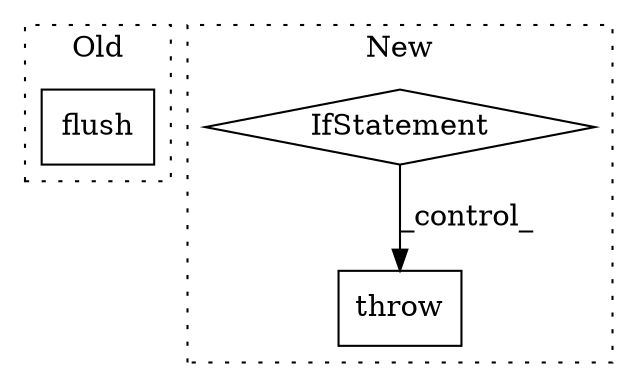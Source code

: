 digraph G {
subgraph cluster0 {
1 [label="flush" a="32" s="1125" l="7" shape="box"];
label = "Old";
style="dotted";
}
subgraph cluster1 {
2 [label="throw" a="53" s="1002" l="6" shape="box"];
3 [label="IfStatement" a="25" s="945,988" l="4,2" shape="diamond"];
label = "New";
style="dotted";
}
3 -> 2 [label="_control_"];
}